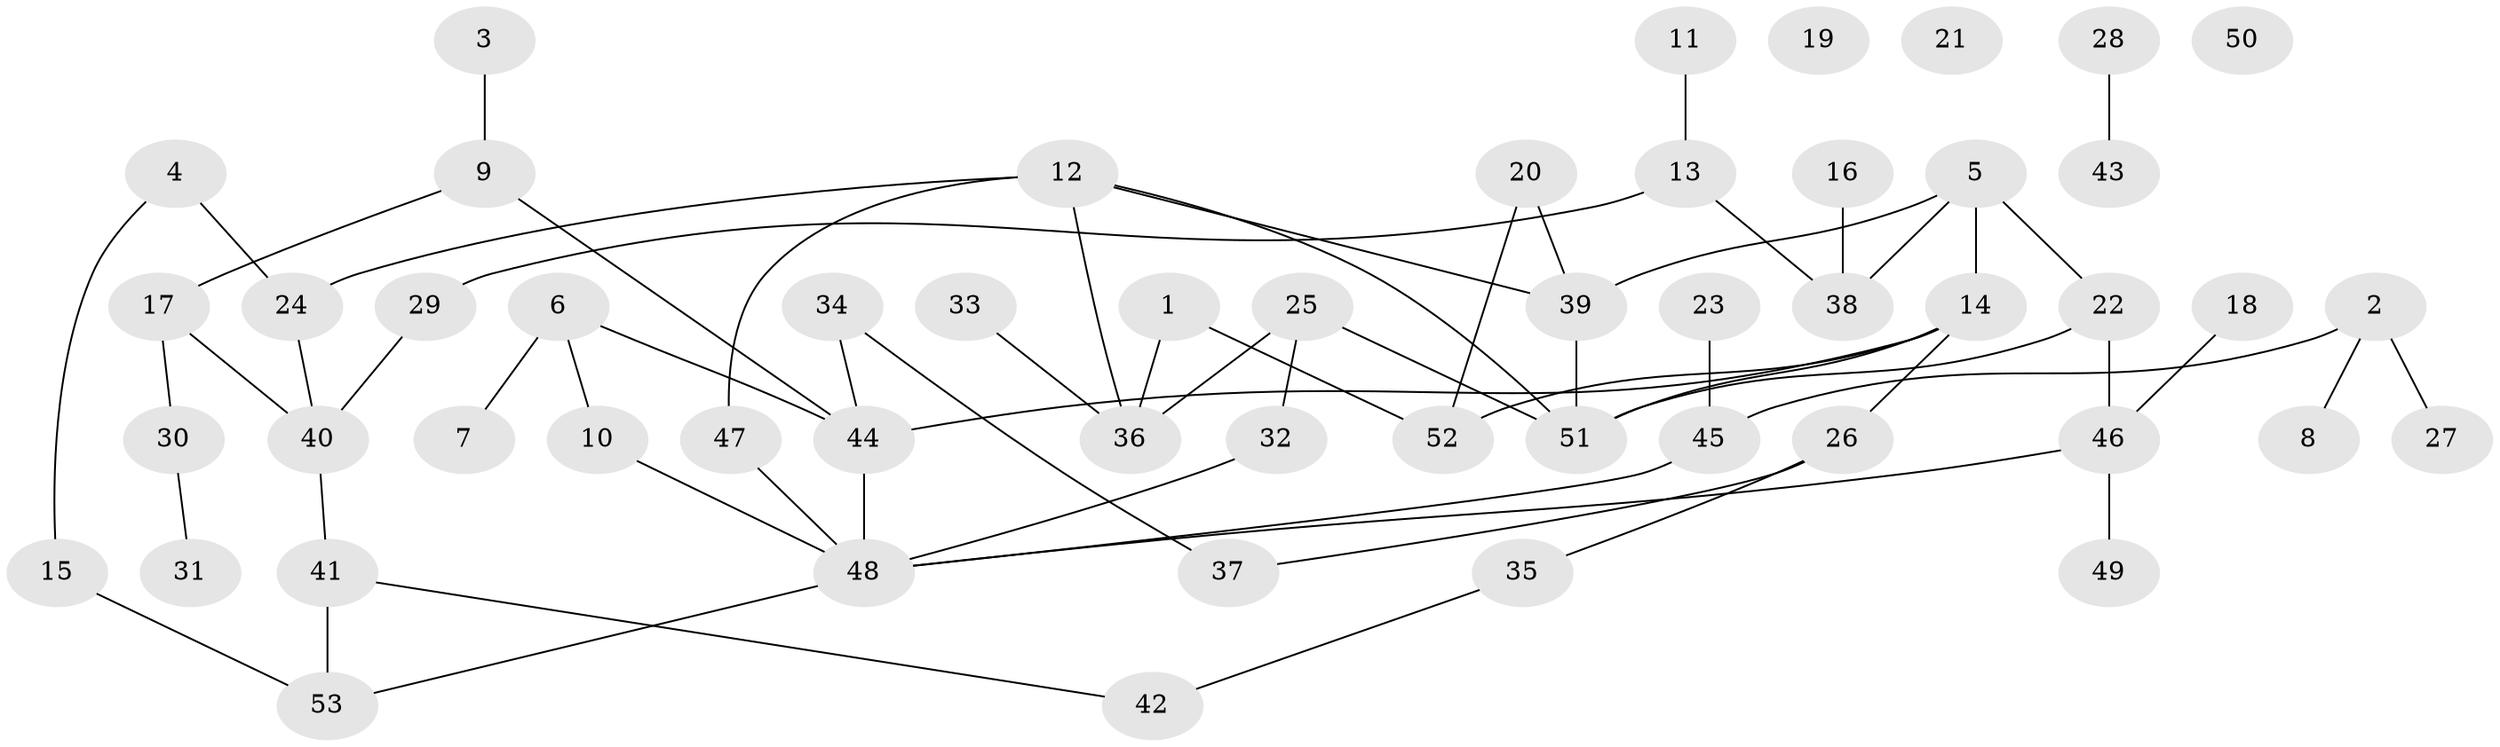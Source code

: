 // coarse degree distribution, {2: 0.3225806451612903, 3: 0.1935483870967742, 1: 0.25806451612903225, 9: 0.03225806451612903, 8: 0.03225806451612903, 5: 0.03225806451612903, 0: 0.0967741935483871, 4: 0.03225806451612903}
// Generated by graph-tools (version 1.1) at 2025/16/03/04/25 18:16:41]
// undirected, 53 vertices, 64 edges
graph export_dot {
graph [start="1"]
  node [color=gray90,style=filled];
  1;
  2;
  3;
  4;
  5;
  6;
  7;
  8;
  9;
  10;
  11;
  12;
  13;
  14;
  15;
  16;
  17;
  18;
  19;
  20;
  21;
  22;
  23;
  24;
  25;
  26;
  27;
  28;
  29;
  30;
  31;
  32;
  33;
  34;
  35;
  36;
  37;
  38;
  39;
  40;
  41;
  42;
  43;
  44;
  45;
  46;
  47;
  48;
  49;
  50;
  51;
  52;
  53;
  1 -- 36;
  1 -- 52;
  2 -- 8;
  2 -- 27;
  2 -- 45;
  3 -- 9;
  4 -- 15;
  4 -- 24;
  5 -- 14;
  5 -- 22;
  5 -- 38;
  5 -- 39;
  6 -- 7;
  6 -- 10;
  6 -- 44;
  9 -- 17;
  9 -- 44;
  10 -- 48;
  11 -- 13;
  12 -- 24;
  12 -- 36;
  12 -- 39;
  12 -- 47;
  12 -- 51;
  13 -- 29;
  13 -- 38;
  14 -- 26;
  14 -- 44;
  14 -- 51;
  14 -- 52;
  15 -- 53;
  16 -- 38;
  17 -- 30;
  17 -- 40;
  18 -- 46;
  20 -- 39;
  20 -- 52;
  22 -- 46;
  22 -- 51;
  23 -- 45;
  24 -- 40;
  25 -- 32;
  25 -- 36;
  25 -- 51;
  26 -- 35;
  26 -- 37;
  28 -- 43;
  29 -- 40;
  30 -- 31;
  32 -- 48;
  33 -- 36;
  34 -- 37;
  34 -- 44;
  35 -- 42;
  39 -- 51;
  40 -- 41;
  41 -- 42;
  41 -- 53;
  44 -- 48;
  45 -- 48;
  46 -- 48;
  46 -- 49;
  47 -- 48;
  48 -- 53;
}
